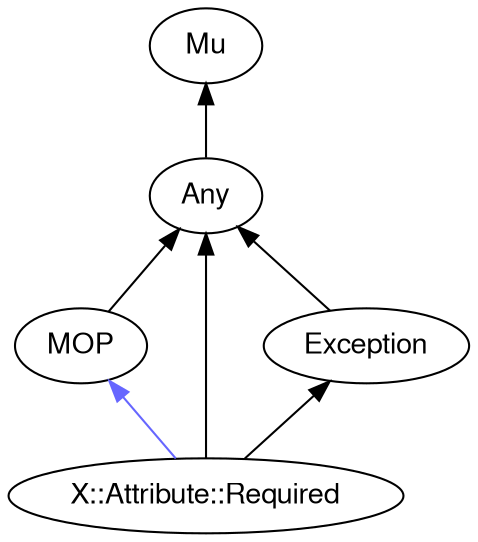 digraph "raku-type-graph" {
    rankdir=BT;
    splines=polyline;
    overlap=false;

    graph [truecolor=true bgcolor="#FFFFFF"];
    // Types
    "MOP" [color="#000000", fontcolor="#000000", href="/type/MOP", fontname="FreeSans"];
    "Mu" [color="#000000", fontcolor="#000000", href="/type/Mu", fontname="FreeSans"];
    "Any" [color="#000000", fontcolor="#000000", href="/type/Any", fontname="FreeSans"];
    "Exception" [color="#000000", fontcolor="#000000", href="/type/Exception", fontname="FreeSans"];
    "X::Attribute::Required" [color="#000000", fontcolor="#000000", href="/type/X::Attribute::Required", fontname="FreeSans"];

    // Superclasses
    "MOP" -> "Any" [color="#000000"];
    "Any" -> "Mu" [color="#000000"];
    "Exception" -> "Any" [color="#000000"];
    "X::Attribute::Required" -> "Exception" [color="#000000"];
    "X::Attribute::Required" -> "Any" [color="#000000"];

    // Roles
    "X::Attribute::Required" -> "MOP" [color="#6666FF"];
}
